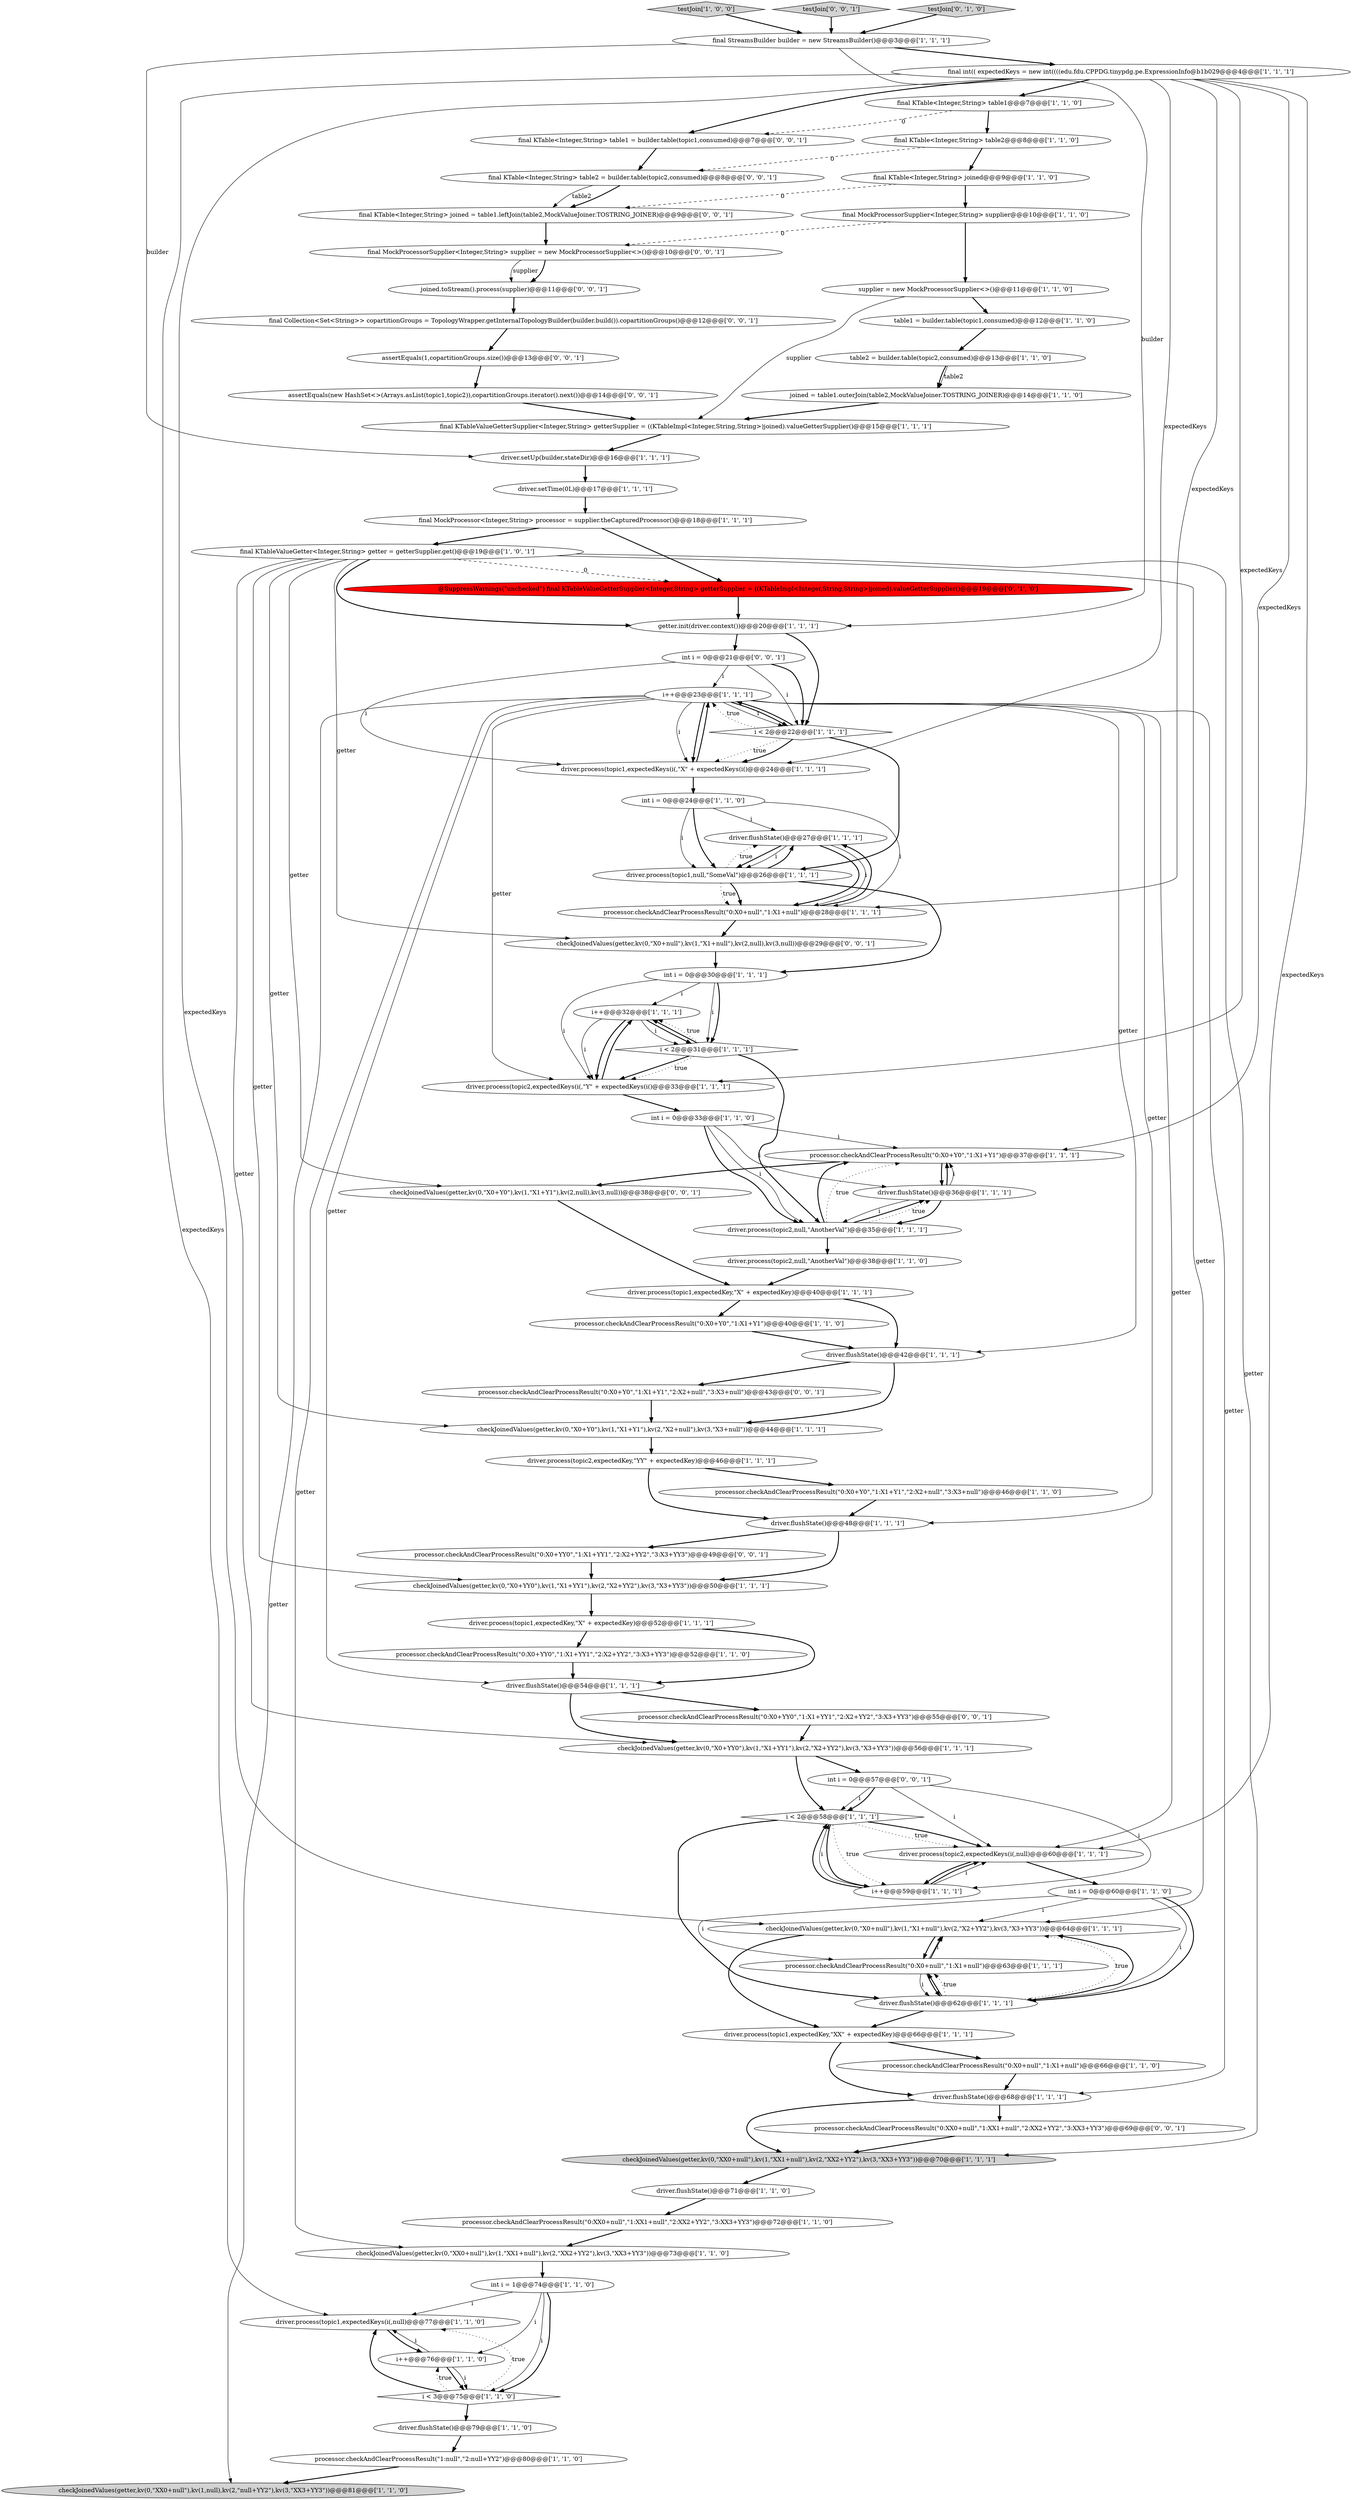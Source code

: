 digraph {
48 [style = filled, label = "i++@@@23@@@['1', '1', '1']", fillcolor = white, shape = ellipse image = "AAA0AAABBB1BBB"];
59 [style = filled, label = "processor.checkAndClearProcessResult(\"0:XX0+null\",\"1:XX1+null\",\"2:XX2+YY2\",\"3:XX3+YY3\")@@@72@@@['1', '1', '0']", fillcolor = white, shape = ellipse image = "AAA0AAABBB1BBB"];
46 [style = filled, label = "final MockProcessor<Integer,String> processor = supplier.theCapturedProcessor()@@@18@@@['1', '1', '1']", fillcolor = white, shape = ellipse image = "AAA0AAABBB1BBB"];
72 [style = filled, label = "final KTable<Integer,String> table1 = builder.table(topic1,consumed)@@@7@@@['0', '0', '1']", fillcolor = white, shape = ellipse image = "AAA0AAABBB3BBB"];
67 [style = filled, label = "@SuppressWarnings(\"unchecked\") final KTableValueGetterSupplier<Integer,String> getterSupplier = ((KTableImpl<Integer,String,String>)joined).valueGetterSupplier()@@@19@@@['0', '1', '0']", fillcolor = red, shape = ellipse image = "AAA1AAABBB2BBB"];
84 [style = filled, label = "checkJoinedValues(getter,kv(0,\"X0+null\"),kv(1,\"X1+null\"),kv(2,null),kv(3,null))@@@29@@@['0', '0', '1']", fillcolor = white, shape = ellipse image = "AAA0AAABBB3BBB"];
37 [style = filled, label = "final KTable<Integer,String> table2@@@8@@@['1', '1', '0']", fillcolor = white, shape = ellipse image = "AAA0AAABBB1BBB"];
42 [style = filled, label = "driver.flushState()@@@27@@@['1', '1', '1']", fillcolor = white, shape = ellipse image = "AAA0AAABBB1BBB"];
18 [style = filled, label = "final KTable<Integer,String> table1@@@7@@@['1', '1', '0']", fillcolor = white, shape = ellipse image = "AAA0AAABBB1BBB"];
53 [style = filled, label = "final KTable<Integer,String> joined@@@9@@@['1', '1', '0']", fillcolor = white, shape = ellipse image = "AAA0AAABBB1BBB"];
4 [style = filled, label = "i++@@@32@@@['1', '1', '1']", fillcolor = white, shape = ellipse image = "AAA0AAABBB1BBB"];
35 [style = filled, label = "i < 2@@@58@@@['1', '1', '1']", fillcolor = white, shape = diamond image = "AAA0AAABBB1BBB"];
31 [style = filled, label = "processor.checkAndClearProcessResult(\"0:X0+Y0\",\"1:X1+Y1\")@@@37@@@['1', '1', '1']", fillcolor = white, shape = ellipse image = "AAA0AAABBB1BBB"];
41 [style = filled, label = "processor.checkAndClearProcessResult(\"0:X0+null\",\"1:X1+null\")@@@66@@@['1', '1', '0']", fillcolor = white, shape = ellipse image = "AAA0AAABBB1BBB"];
15 [style = filled, label = "int i = 0@@@60@@@['1', '1', '0']", fillcolor = white, shape = ellipse image = "AAA0AAABBB1BBB"];
81 [style = filled, label = "processor.checkAndClearProcessResult(\"0:X0+Y0\",\"1:X1+Y1\",\"2:X2+null\",\"3:X3+null\")@@@43@@@['0', '0', '1']", fillcolor = white, shape = ellipse image = "AAA0AAABBB3BBB"];
61 [style = filled, label = "i < 2@@@31@@@['1', '1', '1']", fillcolor = white, shape = diamond image = "AAA0AAABBB1BBB"];
27 [style = filled, label = "driver.flushState()@@@54@@@['1', '1', '1']", fillcolor = white, shape = ellipse image = "AAA0AAABBB1BBB"];
62 [style = filled, label = "driver.process(topic2,expectedKey,\"YY\" + expectedKey)@@@46@@@['1', '1', '1']", fillcolor = white, shape = ellipse image = "AAA0AAABBB1BBB"];
82 [style = filled, label = "int i = 0@@@57@@@['0', '0', '1']", fillcolor = white, shape = ellipse image = "AAA0AAABBB3BBB"];
38 [style = filled, label = "checkJoinedValues(getter,kv(0,\"X0+null\"),kv(1,\"X1+null\"),kv(2,\"X2+YY2\"),kv(3,\"X3+YY3\"))@@@64@@@['1', '1', '1']", fillcolor = white, shape = ellipse image = "AAA0AAABBB1BBB"];
51 [style = filled, label = "checkJoinedValues(getter,kv(0,\"XX0+null\"),kv(1,null),kv(2,\"null+YY2\"),kv(3,\"XX3+YY3\"))@@@81@@@['1', '1', '0']", fillcolor = lightgray, shape = ellipse image = "AAA0AAABBB1BBB"];
2 [style = filled, label = "final int(( expectedKeys = new int((((edu.fdu.CPPDG.tinypdg.pe.ExpressionInfo@b1b029@@@4@@@['1', '1', '1']", fillcolor = white, shape = ellipse image = "AAA0AAABBB1BBB"];
24 [style = filled, label = "int i = 0@@@30@@@['1', '1', '1']", fillcolor = white, shape = ellipse image = "AAA0AAABBB1BBB"];
3 [style = filled, label = "joined = table1.outerJoin(table2,MockValueJoiner.TOSTRING_JOINER)@@@14@@@['1', '1', '0']", fillcolor = white, shape = ellipse image = "AAA0AAABBB1BBB"];
36 [style = filled, label = "final MockProcessorSupplier<Integer,String> supplier@@@10@@@['1', '1', '0']", fillcolor = white, shape = ellipse image = "AAA0AAABBB1BBB"];
44 [style = filled, label = "driver.process(topic1,expectedKeys(i(,\"X\" + expectedKeys(i()@@@24@@@['1', '1', '1']", fillcolor = white, shape = ellipse image = "AAA0AAABBB1BBB"];
13 [style = filled, label = "processor.checkAndClearProcessResult(\"1:null\",\"2:null+YY2\")@@@80@@@['1', '1', '0']", fillcolor = white, shape = ellipse image = "AAA0AAABBB1BBB"];
11 [style = filled, label = "int i = 0@@@33@@@['1', '1', '0']", fillcolor = white, shape = ellipse image = "AAA0AAABBB1BBB"];
23 [style = filled, label = "processor.checkAndClearProcessResult(\"0:X0+null\",\"1:X1+null\")@@@28@@@['1', '1', '1']", fillcolor = white, shape = ellipse image = "AAA0AAABBB1BBB"];
80 [style = filled, label = "assertEquals(1,copartitionGroups.size())@@@13@@@['0', '0', '1']", fillcolor = white, shape = ellipse image = "AAA0AAABBB3BBB"];
26 [style = filled, label = "driver.setTime(0L)@@@17@@@['1', '1', '1']", fillcolor = white, shape = ellipse image = "AAA0AAABBB1BBB"];
64 [style = filled, label = "testJoin['1', '0', '0']", fillcolor = lightgray, shape = diamond image = "AAA0AAABBB1BBB"];
55 [style = filled, label = "processor.checkAndClearProcessResult(\"0:X0+null\",\"1:X1+null\")@@@63@@@['1', '1', '1']", fillcolor = white, shape = ellipse image = "AAA0AAABBB1BBB"];
70 [style = filled, label = "joined.toStream().process(supplier)@@@11@@@['0', '0', '1']", fillcolor = white, shape = ellipse image = "AAA0AAABBB3BBB"];
39 [style = filled, label = "driver.process(topic2,null,\"AnotherVal\")@@@35@@@['1', '1', '1']", fillcolor = white, shape = ellipse image = "AAA0AAABBB1BBB"];
54 [style = filled, label = "final StreamsBuilder builder = new StreamsBuilder()@@@3@@@['1', '1', '1']", fillcolor = white, shape = ellipse image = "AAA0AAABBB1BBB"];
40 [style = filled, label = "checkJoinedValues(getter,kv(0,\"X0+YY0\"),kv(1,\"X1+YY1\"),kv(2,\"X2+YY2\"),kv(3,\"X3+YY3\"))@@@50@@@['1', '1', '1']", fillcolor = white, shape = ellipse image = "AAA0AAABBB1BBB"];
7 [style = filled, label = "driver.process(topic2,null,\"AnotherVal\")@@@38@@@['1', '1', '0']", fillcolor = white, shape = ellipse image = "AAA0AAABBB1BBB"];
17 [style = filled, label = "driver.flushState()@@@71@@@['1', '1', '0']", fillcolor = white, shape = ellipse image = "AAA0AAABBB1BBB"];
45 [style = filled, label = "final KTableValueGetterSupplier<Integer,String> getterSupplier = ((KTableImpl<Integer,String,String>)joined).valueGetterSupplier()@@@15@@@['1', '1', '1']", fillcolor = white, shape = ellipse image = "AAA0AAABBB1BBB"];
68 [style = filled, label = "processor.checkAndClearProcessResult(\"0:X0+YY0\",\"1:X1+YY1\",\"2:X2+YY2\",\"3:X3+YY3\")@@@55@@@['0', '0', '1']", fillcolor = white, shape = ellipse image = "AAA0AAABBB3BBB"];
52 [style = filled, label = "driver.process(topic1,expectedKeys(i(,null)@@@77@@@['1', '1', '0']", fillcolor = white, shape = ellipse image = "AAA0AAABBB1BBB"];
5 [style = filled, label = "getter.init(driver.context())@@@20@@@['1', '1', '1']", fillcolor = white, shape = ellipse image = "AAA0AAABBB1BBB"];
43 [style = filled, label = "driver.flushState()@@@48@@@['1', '1', '1']", fillcolor = white, shape = ellipse image = "AAA0AAABBB1BBB"];
69 [style = filled, label = "testJoin['0', '0', '1']", fillcolor = lightgray, shape = diamond image = "AAA0AAABBB3BBB"];
79 [style = filled, label = "final Collection<Set<String>> copartitionGroups = TopologyWrapper.getInternalTopologyBuilder(builder.build()).copartitionGroups()@@@12@@@['0', '0', '1']", fillcolor = white, shape = ellipse image = "AAA0AAABBB3BBB"];
71 [style = filled, label = "final KTable<Integer,String> joined = table1.leftJoin(table2,MockValueJoiner.TOSTRING_JOINER)@@@9@@@['0', '0', '1']", fillcolor = white, shape = ellipse image = "AAA0AAABBB3BBB"];
56 [style = filled, label = "checkJoinedValues(getter,kv(0,\"X0+Y0\"),kv(1,\"X1+Y1\"),kv(2,\"X2+null\"),kv(3,\"X3+null\"))@@@44@@@['1', '1', '1']", fillcolor = white, shape = ellipse image = "AAA0AAABBB1BBB"];
9 [style = filled, label = "driver.process(topic2,expectedKeys(i(,null)@@@60@@@['1', '1', '1']", fillcolor = white, shape = ellipse image = "AAA0AAABBB1BBB"];
50 [style = filled, label = "driver.process(topic1,expectedKey,\"X\" + expectedKey)@@@40@@@['1', '1', '1']", fillcolor = white, shape = ellipse image = "AAA0AAABBB1BBB"];
66 [style = filled, label = "testJoin['0', '1', '0']", fillcolor = lightgray, shape = diamond image = "AAA0AAABBB2BBB"];
83 [style = filled, label = "processor.checkAndClearProcessResult(\"0:XX0+null\",\"1:XX1+null\",\"2:XX2+YY2\",\"3:XX3+YY3\")@@@69@@@['0', '0', '1']", fillcolor = white, shape = ellipse image = "AAA0AAABBB3BBB"];
1 [style = filled, label = "driver.flushState()@@@36@@@['1', '1', '1']", fillcolor = white, shape = ellipse image = "AAA0AAABBB1BBB"];
78 [style = filled, label = "assertEquals(new HashSet<>(Arrays.asList(topic1,topic2)),copartitionGroups.iterator().next())@@@14@@@['0', '0', '1']", fillcolor = white, shape = ellipse image = "AAA0AAABBB3BBB"];
8 [style = filled, label = "checkJoinedValues(getter,kv(0,\"XX0+null\"),kv(1,\"XX1+null\"),kv(2,\"XX2+YY2\"),kv(3,\"XX3+YY3\"))@@@73@@@['1', '1', '0']", fillcolor = white, shape = ellipse image = "AAA0AAABBB1BBB"];
32 [style = filled, label = "processor.checkAndClearProcessResult(\"0:X0+YY0\",\"1:X1+YY1\",\"2:X2+YY2\",\"3:X3+YY3\")@@@52@@@['1', '1', '0']", fillcolor = white, shape = ellipse image = "AAA0AAABBB1BBB"];
30 [style = filled, label = "i++@@@76@@@['1', '1', '0']", fillcolor = white, shape = ellipse image = "AAA0AAABBB1BBB"];
34 [style = filled, label = "checkJoinedValues(getter,kv(0,\"XX0+null\"),kv(1,\"XX1+null\"),kv(2,\"XX2+YY2\"),kv(3,\"XX3+YY3\"))@@@70@@@['1', '1', '1']", fillcolor = lightgray, shape = ellipse image = "AAA0AAABBB1BBB"];
0 [style = filled, label = "i++@@@59@@@['1', '1', '1']", fillcolor = white, shape = ellipse image = "AAA0AAABBB1BBB"];
28 [style = filled, label = "i < 2@@@22@@@['1', '1', '1']", fillcolor = white, shape = diamond image = "AAA0AAABBB1BBB"];
77 [style = filled, label = "final MockProcessorSupplier<Integer,String> supplier = new MockProcessorSupplier<>()@@@10@@@['0', '0', '1']", fillcolor = white, shape = ellipse image = "AAA0AAABBB3BBB"];
74 [style = filled, label = "final KTable<Integer,String> table2 = builder.table(topic2,consumed)@@@8@@@['0', '0', '1']", fillcolor = white, shape = ellipse image = "AAA0AAABBB3BBB"];
22 [style = filled, label = "final KTableValueGetter<Integer,String> getter = getterSupplier.get()@@@19@@@['1', '0', '1']", fillcolor = white, shape = ellipse image = "AAA0AAABBB1BBB"];
57 [style = filled, label = "driver.flushState()@@@42@@@['1', '1', '1']", fillcolor = white, shape = ellipse image = "AAA0AAABBB1BBB"];
75 [style = filled, label = "int i = 0@@@21@@@['0', '0', '1']", fillcolor = white, shape = ellipse image = "AAA0AAABBB3BBB"];
33 [style = filled, label = "int i = 0@@@24@@@['1', '1', '0']", fillcolor = white, shape = ellipse image = "AAA0AAABBB1BBB"];
29 [style = filled, label = "table1 = builder.table(topic1,consumed)@@@12@@@['1', '1', '0']", fillcolor = white, shape = ellipse image = "AAA0AAABBB1BBB"];
21 [style = filled, label = "driver.process(topic1,null,\"SomeVal\")@@@26@@@['1', '1', '1']", fillcolor = white, shape = ellipse image = "AAA0AAABBB1BBB"];
63 [style = filled, label = "int i = 1@@@74@@@['1', '1', '0']", fillcolor = white, shape = ellipse image = "AAA0AAABBB1BBB"];
76 [style = filled, label = "checkJoinedValues(getter,kv(0,\"X0+Y0\"),kv(1,\"X1+Y1\"),kv(2,null),kv(3,null))@@@38@@@['0', '0', '1']", fillcolor = white, shape = ellipse image = "AAA0AAABBB3BBB"];
6 [style = filled, label = "processor.checkAndClearProcessResult(\"0:X0+Y0\",\"1:X1+Y1\")@@@40@@@['1', '1', '0']", fillcolor = white, shape = ellipse image = "AAA0AAABBB1BBB"];
20 [style = filled, label = "processor.checkAndClearProcessResult(\"0:X0+Y0\",\"1:X1+Y1\",\"2:X2+null\",\"3:X3+null\")@@@46@@@['1', '1', '0']", fillcolor = white, shape = ellipse image = "AAA0AAABBB1BBB"];
12 [style = filled, label = "checkJoinedValues(getter,kv(0,\"X0+YY0\"),kv(1,\"X1+YY1\"),kv(2,\"X2+YY2\"),kv(3,\"X3+YY3\"))@@@56@@@['1', '1', '1']", fillcolor = white, shape = ellipse image = "AAA0AAABBB1BBB"];
14 [style = filled, label = "table2 = builder.table(topic2,consumed)@@@13@@@['1', '1', '0']", fillcolor = white, shape = ellipse image = "AAA0AAABBB1BBB"];
47 [style = filled, label = "driver.flushState()@@@68@@@['1', '1', '1']", fillcolor = white, shape = ellipse image = "AAA0AAABBB1BBB"];
60 [style = filled, label = "driver.setUp(builder,stateDir)@@@16@@@['1', '1', '1']", fillcolor = white, shape = ellipse image = "AAA0AAABBB1BBB"];
49 [style = filled, label = "driver.process(topic2,expectedKeys(i(,\"Y\" + expectedKeys(i()@@@33@@@['1', '1', '1']", fillcolor = white, shape = ellipse image = "AAA0AAABBB1BBB"];
19 [style = filled, label = "i < 3@@@75@@@['1', '1', '0']", fillcolor = white, shape = diamond image = "AAA0AAABBB1BBB"];
16 [style = filled, label = "driver.flushState()@@@79@@@['1', '1', '0']", fillcolor = white, shape = ellipse image = "AAA0AAABBB1BBB"];
65 [style = filled, label = "driver.flushState()@@@62@@@['1', '1', '1']", fillcolor = white, shape = ellipse image = "AAA0AAABBB1BBB"];
25 [style = filled, label = "driver.process(topic1,expectedKey,\"X\" + expectedKey)@@@52@@@['1', '1', '1']", fillcolor = white, shape = ellipse image = "AAA0AAABBB1BBB"];
58 [style = filled, label = "driver.process(topic1,expectedKey,\"XX\" + expectedKey)@@@66@@@['1', '1', '1']", fillcolor = white, shape = ellipse image = "AAA0AAABBB1BBB"];
73 [style = filled, label = "processor.checkAndClearProcessResult(\"0:X0+YY0\",\"1:X1+YY1\",\"2:X2+YY2\",\"3:X3+YY3\")@@@49@@@['0', '0', '1']", fillcolor = white, shape = ellipse image = "AAA0AAABBB3BBB"];
10 [style = filled, label = "supplier = new MockProcessorSupplier<>()@@@11@@@['1', '1', '0']", fillcolor = white, shape = ellipse image = "AAA0AAABBB1BBB"];
14->3 [style = bold, label=""];
42->23 [style = bold, label=""];
6->57 [style = bold, label=""];
21->42 [style = bold, label=""];
74->71 [style = solid, label="table2"];
8->63 [style = bold, label=""];
11->1 [style = solid, label="i"];
40->25 [style = bold, label=""];
48->28 [style = solid, label="i"];
48->49 [style = solid, label="getter"];
83->34 [style = bold, label=""];
65->38 [style = dotted, label="true"];
21->24 [style = bold, label=""];
31->1 [style = bold, label=""];
5->28 [style = bold, label=""];
33->42 [style = solid, label="i"];
18->72 [style = dashed, label="0"];
77->70 [style = bold, label=""];
2->52 [style = solid, label="expectedKeys"];
10->45 [style = solid, label="supplier"];
43->40 [style = bold, label=""];
13->51 [style = bold, label=""];
48->47 [style = solid, label="getter"];
53->36 [style = bold, label=""];
37->53 [style = bold, label=""];
63->30 [style = solid, label="i"];
63->52 [style = solid, label="i"];
28->21 [style = bold, label=""];
27->68 [style = bold, label=""];
22->40 [style = solid, label="getter"];
24->49 [style = solid, label="i"];
39->31 [style = bold, label=""];
21->23 [style = dotted, label="true"];
48->27 [style = solid, label="getter"];
70->79 [style = bold, label=""];
34->17 [style = bold, label=""];
29->14 [style = bold, label=""];
22->56 [style = solid, label="getter"];
24->4 [style = solid, label="i"];
36->77 [style = dashed, label="0"];
20->43 [style = bold, label=""];
73->40 [style = bold, label=""];
49->4 [style = bold, label=""];
48->57 [style = solid, label="getter"];
55->65 [style = solid, label="i"];
42->21 [style = bold, label=""];
47->34 [style = bold, label=""];
1->31 [style = bold, label=""];
24->61 [style = solid, label="i"];
38->55 [style = bold, label=""];
61->49 [style = bold, label=""];
26->46 [style = bold, label=""];
30->52 [style = solid, label="i"];
21->42 [style = dotted, label="true"];
54->5 [style = solid, label="builder"];
61->39 [style = bold, label=""];
42->23 [style = solid, label="i"];
27->12 [style = bold, label=""];
2->23 [style = solid, label="expectedKeys"];
48->44 [style = solid, label="i"];
80->78 [style = bold, label=""];
56->62 [style = bold, label=""];
2->18 [style = bold, label=""];
55->38 [style = bold, label=""];
4->49 [style = solid, label="i"];
48->44 [style = bold, label=""];
12->35 [style = bold, label=""];
75->28 [style = bold, label=""];
1->39 [style = solid, label="i"];
68->12 [style = bold, label=""];
2->44 [style = solid, label="expectedKeys"];
22->5 [style = bold, label=""];
43->73 [style = bold, label=""];
75->48 [style = solid, label="i"];
66->54 [style = bold, label=""];
62->20 [style = bold, label=""];
25->27 [style = bold, label=""];
30->19 [style = bold, label=""];
12->82 [style = bold, label=""];
35->0 [style = bold, label=""];
81->56 [style = bold, label=""];
55->65 [style = bold, label=""];
62->43 [style = bold, label=""];
2->49 [style = solid, label="expectedKeys"];
65->38 [style = bold, label=""];
2->9 [style = solid, label="expectedKeys"];
39->7 [style = bold, label=""];
28->44 [style = dotted, label="true"];
22->67 [style = dashed, label="0"];
54->2 [style = bold, label=""];
31->76 [style = bold, label=""];
65->55 [style = bold, label=""];
45->60 [style = bold, label=""];
48->28 [style = bold, label=""];
76->50 [style = bold, label=""];
48->43 [style = solid, label="getter"];
54->60 [style = solid, label="builder"];
22->38 [style = solid, label="getter"];
82->35 [style = solid, label="i"];
7->50 [style = bold, label=""];
75->44 [style = solid, label="i"];
21->23 [style = bold, label=""];
22->84 [style = solid, label="getter"];
18->37 [style = bold, label=""];
1->39 [style = bold, label=""];
75->28 [style = solid, label="i"];
24->61 [style = bold, label=""];
39->31 [style = dotted, label="true"];
16->13 [style = bold, label=""];
23->84 [style = bold, label=""];
35->9 [style = bold, label=""];
77->70 [style = solid, label="supplier"];
3->45 [style = bold, label=""];
15->65 [style = solid, label="i"];
79->80 [style = bold, label=""];
44->33 [style = bold, label=""];
32->27 [style = bold, label=""];
84->24 [style = bold, label=""];
59->8 [style = bold, label=""];
2->38 [style = solid, label="expectedKeys"];
19->30 [style = dotted, label="true"];
78->45 [style = bold, label=""];
48->51 [style = solid, label="getter"];
19->16 [style = bold, label=""];
23->42 [style = bold, label=""];
37->74 [style = dashed, label="0"];
63->19 [style = solid, label="i"];
33->23 [style = solid, label="i"];
46->67 [style = bold, label=""];
48->8 [style = solid, label="getter"];
50->57 [style = bold, label=""];
47->83 [style = bold, label=""];
39->1 [style = bold, label=""];
57->81 [style = bold, label=""];
41->47 [style = bold, label=""];
35->0 [style = dotted, label="true"];
82->35 [style = bold, label=""];
39->1 [style = dotted, label="true"];
30->19 [style = solid, label="i"];
61->4 [style = bold, label=""];
49->11 [style = bold, label=""];
42->21 [style = solid, label="i"];
82->0 [style = solid, label="i"];
46->22 [style = bold, label=""];
36->10 [style = bold, label=""];
2->72 [style = bold, label=""];
48->9 [style = solid, label="getter"];
0->9 [style = solid, label="i"];
22->34 [style = solid, label="getter"];
0->9 [style = bold, label=""];
61->4 [style = dotted, label="true"];
50->6 [style = bold, label=""];
72->74 [style = bold, label=""];
5->75 [style = bold, label=""];
9->0 [style = bold, label=""];
60->26 [style = bold, label=""];
38->58 [style = bold, label=""];
74->71 [style = bold, label=""];
15->55 [style = solid, label="i"];
4->61 [style = solid, label="i"];
53->71 [style = dashed, label="0"];
69->54 [style = bold, label=""];
25->32 [style = bold, label=""];
82->9 [style = solid, label="i"];
35->9 [style = dotted, label="true"];
11->31 [style = solid, label="i"];
33->21 [style = solid, label="i"];
55->38 [style = solid, label="i"];
1->31 [style = solid, label="i"];
64->54 [style = bold, label=""];
65->55 [style = dotted, label="true"];
28->48 [style = dotted, label="true"];
63->19 [style = bold, label=""];
58->41 [style = bold, label=""];
4->61 [style = bold, label=""];
19->52 [style = dotted, label="true"];
57->56 [style = bold, label=""];
35->65 [style = bold, label=""];
58->47 [style = bold, label=""];
65->58 [style = bold, label=""];
71->77 [style = bold, label=""];
4->49 [style = bold, label=""];
10->29 [style = bold, label=""];
9->15 [style = bold, label=""];
44->48 [style = bold, label=""];
0->35 [style = solid, label="i"];
11->39 [style = solid, label="i"];
28->44 [style = bold, label=""];
67->5 [style = bold, label=""];
0->35 [style = bold, label=""];
28->48 [style = bold, label=""];
11->39 [style = bold, label=""];
22->12 [style = solid, label="getter"];
17->59 [style = bold, label=""];
15->65 [style = bold, label=""];
33->21 [style = bold, label=""];
15->38 [style = solid, label="i"];
2->31 [style = solid, label="expectedKeys"];
61->49 [style = dotted, label="true"];
22->76 [style = solid, label="getter"];
14->3 [style = solid, label="table2"];
52->30 [style = bold, label=""];
19->52 [style = bold, label=""];
}
